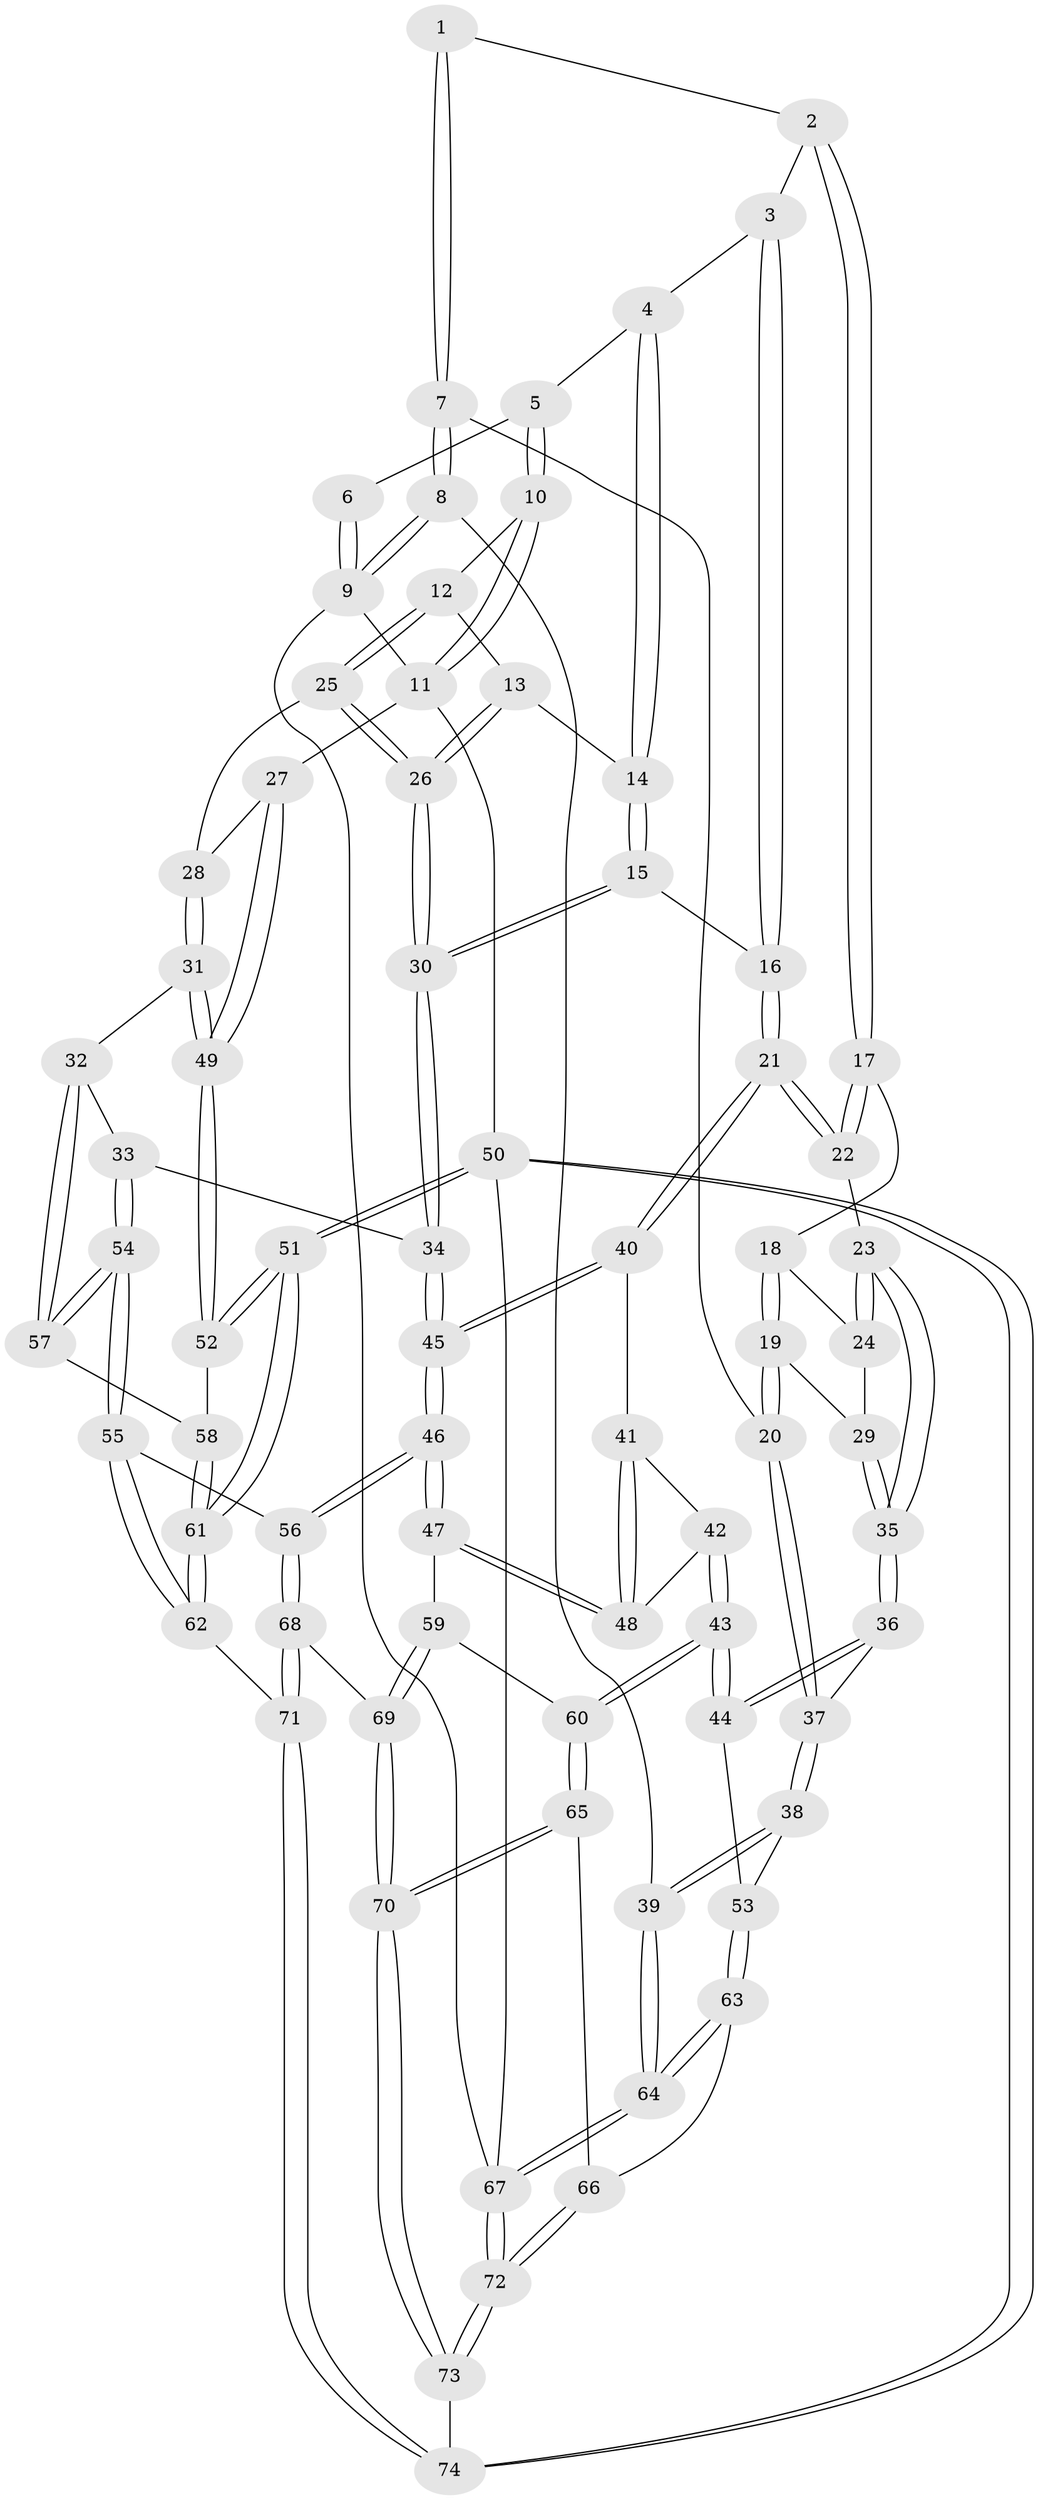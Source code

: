 // Generated by graph-tools (version 1.1) at 2025/38/03/09/25 02:38:49]
// undirected, 74 vertices, 182 edges
graph export_dot {
graph [start="1"]
  node [color=gray90,style=filled];
  1 [pos="+0.12568693221139388+0.09243733179501237"];
  2 [pos="+0.3095390267685931+0.09625824770053987"];
  3 [pos="+0.31103433419456605+0.09482556266660336"];
  4 [pos="+0.48665303957660794+0"];
  5 [pos="+0.49104267660704964+0"];
  6 [pos="+0.09208684884634717+0"];
  7 [pos="+0.0551619237940145+0.18601614160848426"];
  8 [pos="+0+0.13713655246539938"];
  9 [pos="+0+0"];
  10 [pos="+1+0"];
  11 [pos="+1+0"];
  12 [pos="+0.7689231916711278+0.17535245946609057"];
  13 [pos="+0.6867418522196751+0.17770013258420675"];
  14 [pos="+0.5540830573511498+0.15899473683617946"];
  15 [pos="+0.5328024311843761+0.28204852862450136"];
  16 [pos="+0.4694787618980566+0.3331912857885828"];
  17 [pos="+0.29791044145719325+0.13739752240225858"];
  18 [pos="+0.2801731366716025+0.17303903254452166"];
  19 [pos="+0.1724257327432136+0.2389588091040679"];
  20 [pos="+0.10280531835862473+0.24141993372537301"];
  21 [pos="+0.4648543097538709+0.3375380060618605"];
  22 [pos="+0.4431336798123177+0.33941983998984454"];
  23 [pos="+0.43997862351744077+0.3401029368086613"];
  24 [pos="+0.30315696310531665+0.25950080454784064"];
  25 [pos="+0.7909742679744971+0.26268502838161434"];
  26 [pos="+0.7307706492547295+0.32651600096818234"];
  27 [pos="+1+0.23753683323640212"];
  28 [pos="+0.8225251608217032+0.2695763886148432"];
  29 [pos="+0.24833950979002833+0.30006566179761596"];
  30 [pos="+0.6971145666772254+0.3735665089465471"];
  31 [pos="+0.8668354737977324+0.4661235392604674"];
  32 [pos="+0.835624216324784+0.48341415759491757"];
  33 [pos="+0.7849287628722607+0.48165102654074143"];
  34 [pos="+0.7387221750359737+0.46542472428456355"];
  35 [pos="+0.26386131236014165+0.441018482912823"];
  36 [pos="+0.25436428695286545+0.45212799033342915"];
  37 [pos="+0.105245125630221+0.3218067569028805"];
  38 [pos="+0+0.47643597882078587"];
  39 [pos="+0+0.4826070097362035"];
  40 [pos="+0.4973041098378495+0.48349261425048823"];
  41 [pos="+0.47151440639332515+0.5058155644866289"];
  42 [pos="+0.3344628643477816+0.5697683177149637"];
  43 [pos="+0.23343302095748097+0.5663906247490068"];
  44 [pos="+0.23006187960696536+0.5636876765470537"];
  45 [pos="+0.6070733051090234+0.5613207820887224"];
  46 [pos="+0.583685775079007+0.7310860841186168"];
  47 [pos="+0.5239252712798481+0.7298919790742134"];
  48 [pos="+0.4562098701473395+0.6466770105276852"];
  49 [pos="+1+0.3489327311377466"];
  50 [pos="+1+1"];
  51 [pos="+1+1"];
  52 [pos="+1+0.37446608721353986"];
  53 [pos="+0.17629809848337757+0.5756217206983729"];
  54 [pos="+0.740705581207678+0.765101232379188"];
  55 [pos="+0.7326400330355297+0.7817361869646068"];
  56 [pos="+0.6174000034612748+0.7624848334260184"];
  57 [pos="+0.8831485009104677+0.613818343186072"];
  58 [pos="+0.925539406560445+0.644222245103103"];
  59 [pos="+0.41087008643122247+0.7778132164976787"];
  60 [pos="+0.31302734734243237+0.7667858478590551"];
  61 [pos="+1+1"];
  62 [pos="+0.7565656049061754+0.8020100812785198"];
  63 [pos="+0.1345479949283223+0.6362776068081193"];
  64 [pos="+0+0.9441398216042889"];
  65 [pos="+0.27248778406901525+0.8175585471096356"];
  66 [pos="+0.1458575988346519+0.8990053731285963"];
  67 [pos="+0+1"];
  68 [pos="+0.57619384704982+0.8913392139633889"];
  69 [pos="+0.43136466512028776+0.9703473885066558"];
  70 [pos="+0.4077959373647204+1"];
  71 [pos="+0.6223062380398343+1"];
  72 [pos="+0+1"];
  73 [pos="+0.3660163674584491+1"];
  74 [pos="+0.6954184679666126+1"];
  1 -- 2;
  1 -- 7;
  1 -- 7;
  2 -- 3;
  2 -- 17;
  2 -- 17;
  3 -- 4;
  3 -- 16;
  3 -- 16;
  4 -- 5;
  4 -- 14;
  4 -- 14;
  5 -- 6;
  5 -- 10;
  5 -- 10;
  6 -- 9;
  6 -- 9;
  7 -- 8;
  7 -- 8;
  7 -- 20;
  8 -- 9;
  8 -- 9;
  8 -- 39;
  9 -- 11;
  9 -- 67;
  10 -- 11;
  10 -- 11;
  10 -- 12;
  11 -- 27;
  11 -- 50;
  12 -- 13;
  12 -- 25;
  12 -- 25;
  13 -- 14;
  13 -- 26;
  13 -- 26;
  14 -- 15;
  14 -- 15;
  15 -- 16;
  15 -- 30;
  15 -- 30;
  16 -- 21;
  16 -- 21;
  17 -- 18;
  17 -- 22;
  17 -- 22;
  18 -- 19;
  18 -- 19;
  18 -- 24;
  19 -- 20;
  19 -- 20;
  19 -- 29;
  20 -- 37;
  20 -- 37;
  21 -- 22;
  21 -- 22;
  21 -- 40;
  21 -- 40;
  22 -- 23;
  23 -- 24;
  23 -- 24;
  23 -- 35;
  23 -- 35;
  24 -- 29;
  25 -- 26;
  25 -- 26;
  25 -- 28;
  26 -- 30;
  26 -- 30;
  27 -- 28;
  27 -- 49;
  27 -- 49;
  28 -- 31;
  28 -- 31;
  29 -- 35;
  29 -- 35;
  30 -- 34;
  30 -- 34;
  31 -- 32;
  31 -- 49;
  31 -- 49;
  32 -- 33;
  32 -- 57;
  32 -- 57;
  33 -- 34;
  33 -- 54;
  33 -- 54;
  34 -- 45;
  34 -- 45;
  35 -- 36;
  35 -- 36;
  36 -- 37;
  36 -- 44;
  36 -- 44;
  37 -- 38;
  37 -- 38;
  38 -- 39;
  38 -- 39;
  38 -- 53;
  39 -- 64;
  39 -- 64;
  40 -- 41;
  40 -- 45;
  40 -- 45;
  41 -- 42;
  41 -- 48;
  41 -- 48;
  42 -- 43;
  42 -- 43;
  42 -- 48;
  43 -- 44;
  43 -- 44;
  43 -- 60;
  43 -- 60;
  44 -- 53;
  45 -- 46;
  45 -- 46;
  46 -- 47;
  46 -- 47;
  46 -- 56;
  46 -- 56;
  47 -- 48;
  47 -- 48;
  47 -- 59;
  49 -- 52;
  49 -- 52;
  50 -- 51;
  50 -- 51;
  50 -- 74;
  50 -- 74;
  50 -- 67;
  51 -- 52;
  51 -- 52;
  51 -- 61;
  51 -- 61;
  52 -- 58;
  53 -- 63;
  53 -- 63;
  54 -- 55;
  54 -- 55;
  54 -- 57;
  54 -- 57;
  55 -- 56;
  55 -- 62;
  55 -- 62;
  56 -- 68;
  56 -- 68;
  57 -- 58;
  58 -- 61;
  58 -- 61;
  59 -- 60;
  59 -- 69;
  59 -- 69;
  60 -- 65;
  60 -- 65;
  61 -- 62;
  61 -- 62;
  62 -- 71;
  63 -- 64;
  63 -- 64;
  63 -- 66;
  64 -- 67;
  64 -- 67;
  65 -- 66;
  65 -- 70;
  65 -- 70;
  66 -- 72;
  66 -- 72;
  67 -- 72;
  67 -- 72;
  68 -- 69;
  68 -- 71;
  68 -- 71;
  69 -- 70;
  69 -- 70;
  70 -- 73;
  70 -- 73;
  71 -- 74;
  71 -- 74;
  72 -- 73;
  72 -- 73;
  73 -- 74;
}
